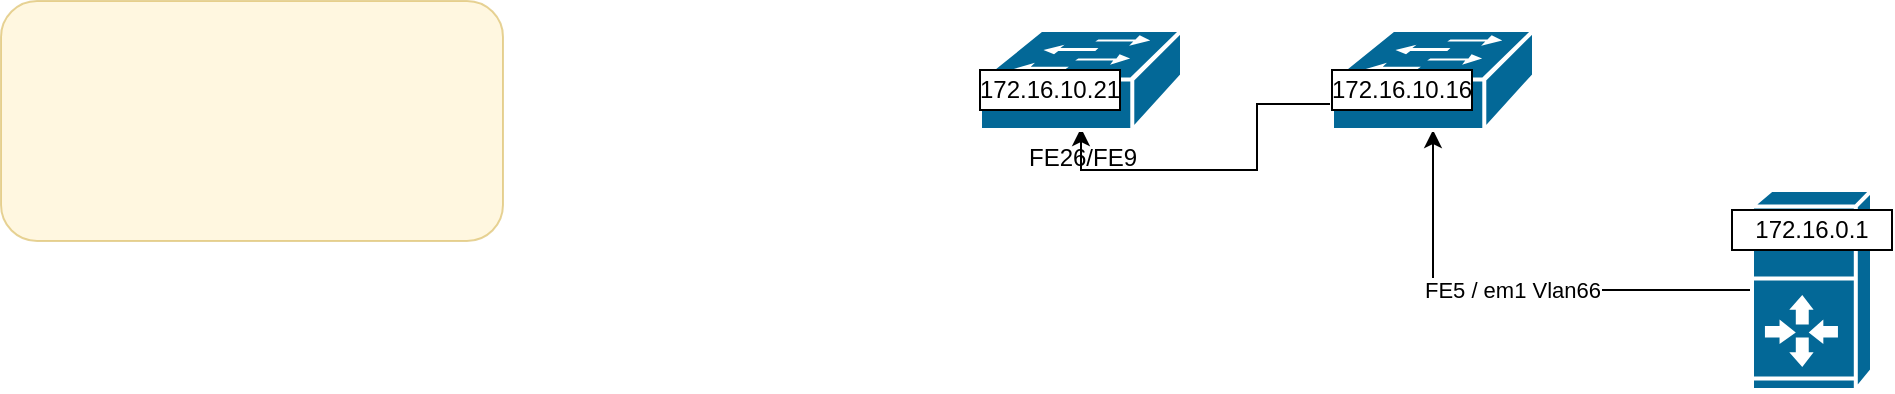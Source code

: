 <mxfile version="16.6.3" type="github">
  <diagram id="6a731a19-8d31-9384-78a2-239565b7b9f0" name="Page-1">
    <mxGraphModel dx="1182" dy="742" grid="1" gridSize="10" guides="1" tooltips="1" connect="1" arrows="1" fold="1" page="1" pageScale="1" pageWidth="1169" pageHeight="827" background="none" math="0" shadow="0">
      <root>
        <mxCell id="0" />
        <mxCell id="1" parent="0" />
        <mxCell id="2093" value="" style="rounded=1;whiteSpace=wrap;html=1;strokeColor=#d6b656;fillColor=#fff2cc;fontSize=24;align=center;opacity=60;shadow=0;rotation=90;" parent="1" vertex="1">
          <mxGeometry x="110" width="120" height="251" as="geometry" />
        </mxCell>
        <mxCell id="8Si2I4dKkTKc43uvnJwz-2265" value="FE5 / em1 Vlan66" style="edgeStyle=orthogonalEdgeStyle;rounded=0;orthogonalLoop=1;jettySize=auto;html=1;" parent="1" source="8Si2I4dKkTKc43uvnJwz-2258" target="8Si2I4dKkTKc43uvnJwz-2260" edge="1">
          <mxGeometry relative="1" as="geometry">
            <Array as="points">
              <mxPoint x="840" y="210" />
              <mxPoint x="840" y="210" />
            </Array>
          </mxGeometry>
        </mxCell>
        <mxCell id="8Si2I4dKkTKc43uvnJwz-2258" value="" style="shape=mxgraph.cisco.servers.server_with_router;sketch=0;html=1;pointerEvents=1;dashed=0;fillColor=#036897;strokeColor=#ffffff;strokeWidth=2;verticalLabelPosition=bottom;verticalAlign=top;align=center;outlineConnect=0;shadow=0;" parent="1" vertex="1">
          <mxGeometry x="920" y="160" width="60" height="100" as="geometry" />
        </mxCell>
        <mxCell id="8Si2I4dKkTKc43uvnJwz-2266" style="edgeStyle=orthogonalEdgeStyle;rounded=0;orthogonalLoop=1;jettySize=auto;html=1;exitX=0.87;exitY=0.74;exitDx=0;exitDy=0;exitPerimeter=0;entryX=0.5;entryY=0.98;entryDx=0;entryDy=0;entryPerimeter=0;" parent="1" source="8Si2I4dKkTKc43uvnJwz-2260" target="8Si2I4dKkTKc43uvnJwz-2262" edge="1">
          <mxGeometry relative="1" as="geometry">
            <mxPoint x="780" y="290" as="targetPoint" />
          </mxGeometry>
        </mxCell>
        <mxCell id="8Si2I4dKkTKc43uvnJwz-2260" value="" style="shape=mxgraph.cisco.switches.workgroup_switch;sketch=0;html=1;pointerEvents=1;dashed=0;fillColor=#036897;strokeColor=#ffffff;strokeWidth=2;verticalLabelPosition=bottom;verticalAlign=top;align=center;outlineConnect=0;shadow=0;" parent="1" vertex="1">
          <mxGeometry x="710" y="80" width="101" height="50" as="geometry" />
        </mxCell>
        <mxCell id="8Si2I4dKkTKc43uvnJwz-2262" value="FE26/FE9&lt;br&gt;" style="shape=mxgraph.cisco.switches.workgroup_switch;sketch=0;html=1;pointerEvents=1;dashed=0;fillColor=#036897;strokeColor=#ffffff;strokeWidth=2;verticalLabelPosition=bottom;verticalAlign=top;align=center;outlineConnect=0;shadow=0;" parent="1" vertex="1">
          <mxGeometry x="534" y="80" width="101" height="50" as="geometry" />
        </mxCell>
        <mxCell id="8Si2I4dKkTKc43uvnJwz-2268" value="172.16.10.16" style="whiteSpace=wrap;html=1;shadow=0;" parent="1" vertex="1">
          <mxGeometry x="710" y="100" width="70" height="20" as="geometry" />
        </mxCell>
        <mxCell id="8Si2I4dKkTKc43uvnJwz-2270" value="172.16.0.1" style="whiteSpace=wrap;html=1;shadow=0;" parent="1" vertex="1">
          <mxGeometry x="910" y="170" width="80" height="20" as="geometry" />
        </mxCell>
        <mxCell id="8Si2I4dKkTKc43uvnJwz-2276" value="172.16.10.21" style="whiteSpace=wrap;html=1;shadow=0;" parent="1" vertex="1">
          <mxGeometry x="534" y="100" width="70" height="20" as="geometry" />
        </mxCell>
      </root>
    </mxGraphModel>
  </diagram>
</mxfile>
